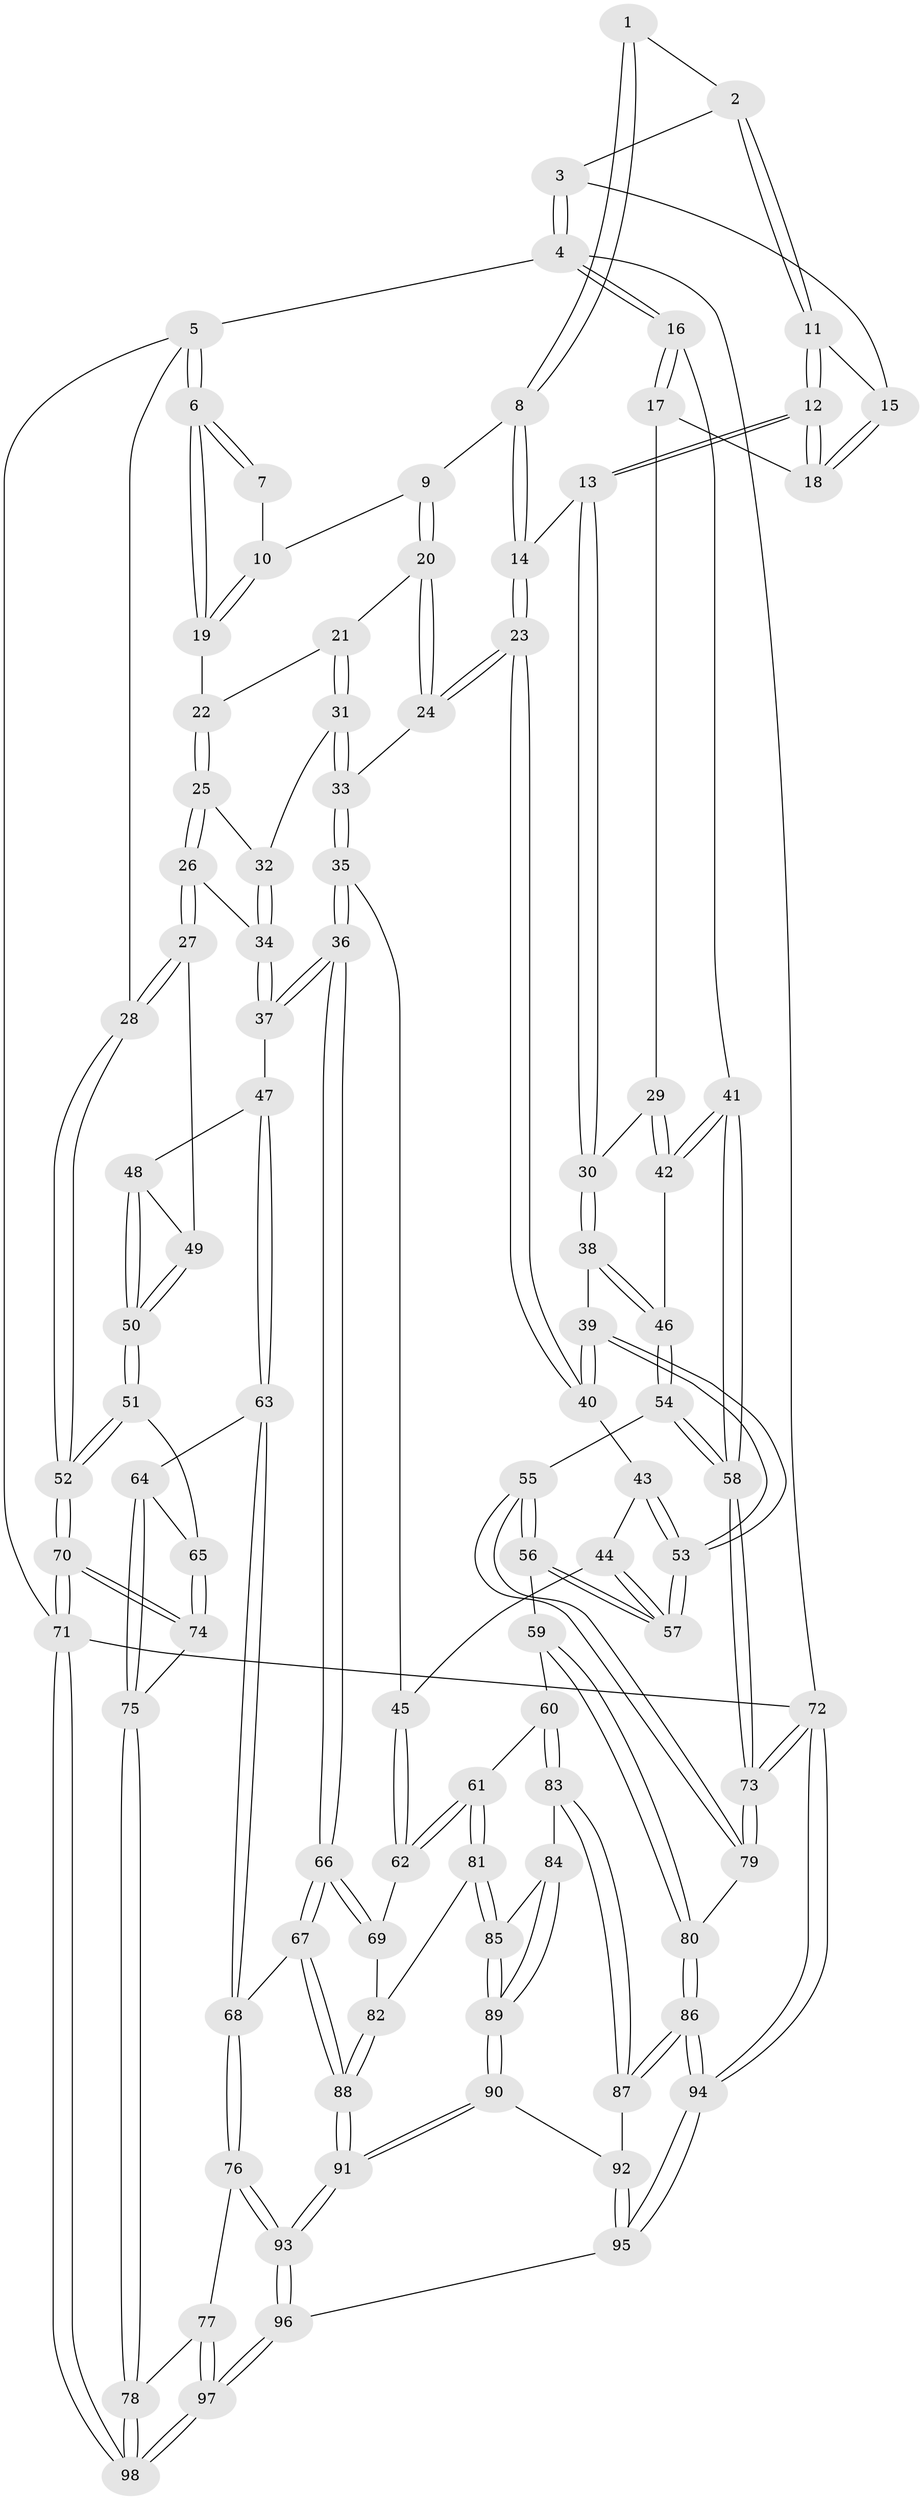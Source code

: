 // coarse degree distribution, {2: 0.225, 4: 0.35, 6: 0.025, 3: 0.375, 5: 0.025}
// Generated by graph-tools (version 1.1) at 2025/54/03/04/25 22:54:33]
// undirected, 98 vertices, 242 edges
graph export_dot {
  node [color=gray90,style=filled];
  1 [pos="+0.5952838479045981+0"];
  2 [pos="+0.6725663367486531+0"];
  3 [pos="+0.9362927448538599+0"];
  4 [pos="+1+0"];
  5 [pos="+0+0"];
  6 [pos="+0+0"];
  7 [pos="+0.5937286384957893+0"];
  8 [pos="+0.5452630893660754+0.07867507276471347"];
  9 [pos="+0.42202098372506663+0.1109176171767008"];
  10 [pos="+0.38606381996462824+0.08831895600516655"];
  11 [pos="+0.7216697815203923+0.1717071346872972"];
  12 [pos="+0.6985651764805568+0.2591500542146722"];
  13 [pos="+0.6741368983162138+0.28613389470241585"];
  14 [pos="+0.611374837641441+0.29286124670444075"];
  15 [pos="+0.8526556126829027+0.07078096573203925"];
  16 [pos="+1+0.19464404594481816"];
  17 [pos="+1+0.23350553095143253"];
  18 [pos="+0.9069706924089757+0.2050437809404343"];
  19 [pos="+0.0743789247821739+0.03223323048689813"];
  20 [pos="+0.44345406089678746+0.26790101980187603"];
  21 [pos="+0.27375784879036197+0.2507976059389119"];
  22 [pos="+0.15907045147216836+0.1547472695875987"];
  23 [pos="+0.5592648011833529+0.3260391381766143"];
  24 [pos="+0.5539237225289484+0.32494989753702863"];
  25 [pos="+0.1454194070946247+0.34725120061610176"];
  26 [pos="+0.0986658876211283+0.4714639886003443"];
  27 [pos="+0.068295749321558+0.47886387747468506"];
  28 [pos="+0+0.3643330051928247"];
  29 [pos="+0.8469360865030626+0.4076814854590374"];
  30 [pos="+0.803303599411764+0.4158157444008604"];
  31 [pos="+0.28464194253474645+0.3947942813333747"];
  32 [pos="+0.2339136286575222+0.42533544853465766"];
  33 [pos="+0.33318939852948903+0.4359544034381696"];
  34 [pos="+0.1757455661444119+0.49138552016601456"];
  35 [pos="+0.3509072882006676+0.5654693424619245"];
  36 [pos="+0.3355435365116027+0.5789061814155285"];
  37 [pos="+0.23783102793660454+0.5760552879222689"];
  38 [pos="+0.7923312695827041+0.5210858974049715"];
  39 [pos="+0.7436778706214834+0.5660069023250054"];
  40 [pos="+0.5505062040960124+0.4308132142633762"];
  41 [pos="+1+0.4332620026307961"];
  42 [pos="+1+0.4697836311296222"];
  43 [pos="+0.5244876258574689+0.5033857825934458"];
  44 [pos="+0.5026458009810882+0.5478145394101275"];
  45 [pos="+0.4972100012032674+0.5529971220126874"];
  46 [pos="+0.901344291473612+0.5898192243000921"];
  47 [pos="+0.2192684061625804+0.5980283246918958"];
  48 [pos="+0.17021089151806482+0.6005651069712096"];
  49 [pos="+0.07010204591097534+0.5435569023605902"];
  50 [pos="+0.0639600456836855+0.6237333255532032"];
  51 [pos="+0.054455011816350804+0.6455550175174797"];
  52 [pos="+0+0.7189334950932744"];
  53 [pos="+0.7297317539424351+0.5938615495206186"];
  54 [pos="+0.9200409078728894+0.6390683085868349"];
  55 [pos="+0.8597656740605095+0.7286917201881835"];
  56 [pos="+0.7086748214205968+0.667832951132964"];
  57 [pos="+0.7080928640618802+0.6574645526702113"];
  58 [pos="+1+0.685377971827171"];
  59 [pos="+0.7044489366619527+0.6736350397265478"];
  60 [pos="+0.6157188652681883+0.7377243356472521"];
  61 [pos="+0.5723748195253412+0.7334100405015698"];
  62 [pos="+0.5033412696683197+0.6087487667966828"];
  63 [pos="+0.18002232257809567+0.7054473745539307"];
  64 [pos="+0.16960700616299182+0.7072866156556873"];
  65 [pos="+0.11201421017341948+0.7007130184317909"];
  66 [pos="+0.35073276216448623+0.7578351382548142"];
  67 [pos="+0.3428781566214678+0.7695705992210705"];
  68 [pos="+0.2824588170026143+0.7914625123149012"];
  69 [pos="+0.4198921123084933+0.742487578630496"];
  70 [pos="+0+0.8735873409889869"];
  71 [pos="+0+1"];
  72 [pos="+1+1"];
  73 [pos="+1+1"];
  74 [pos="+0.0198770487419367+0.8644781577410968"];
  75 [pos="+0.10499679714502719+0.890603071608164"];
  76 [pos="+0.236163386531627+0.8665746931937041"];
  77 [pos="+0.2327465033723925+0.869493787541466"];
  78 [pos="+0.10834683273760966+0.8924022984749777"];
  79 [pos="+0.8804087964114308+0.8090754067790189"];
  80 [pos="+0.7437931708487354+0.833562482710064"];
  81 [pos="+0.526731177918579+0.7641759799396833"];
  82 [pos="+0.5153209412814277+0.7663620637043529"];
  83 [pos="+0.6384851087579465+0.8278336093970526"];
  84 [pos="+0.5897076948965138+0.8479608839562738"];
  85 [pos="+0.5383595519971835+0.8117472694597735"];
  86 [pos="+0.7051178985857319+0.873206363419866"];
  87 [pos="+0.6688393357605493+0.8637480537712874"];
  88 [pos="+0.4430516831839297+0.9180532065917798"];
  89 [pos="+0.5359910608279509+0.8932866087223972"];
  90 [pos="+0.5233921918247286+0.9177912945382809"];
  91 [pos="+0.46071467704874136+0.9728028443293606"];
  92 [pos="+0.6310453139483684+0.9030145950173292"];
  93 [pos="+0.4548067923784626+1"];
  94 [pos="+0.9169324513080612+1"];
  95 [pos="+0.6162036928271786+1"];
  96 [pos="+0.46336664673447786+1"];
  97 [pos="+0.3141874431920505+1"];
  98 [pos="+0.19404855060309087+1"];
  1 -- 2;
  1 -- 8;
  1 -- 8;
  2 -- 3;
  2 -- 11;
  2 -- 11;
  3 -- 4;
  3 -- 4;
  3 -- 15;
  4 -- 5;
  4 -- 16;
  4 -- 16;
  4 -- 72;
  5 -- 6;
  5 -- 6;
  5 -- 28;
  5 -- 71;
  6 -- 7;
  6 -- 7;
  6 -- 19;
  6 -- 19;
  7 -- 10;
  8 -- 9;
  8 -- 14;
  8 -- 14;
  9 -- 10;
  9 -- 20;
  9 -- 20;
  10 -- 19;
  10 -- 19;
  11 -- 12;
  11 -- 12;
  11 -- 15;
  12 -- 13;
  12 -- 13;
  12 -- 18;
  12 -- 18;
  13 -- 14;
  13 -- 30;
  13 -- 30;
  14 -- 23;
  14 -- 23;
  15 -- 18;
  15 -- 18;
  16 -- 17;
  16 -- 17;
  16 -- 41;
  17 -- 18;
  17 -- 29;
  19 -- 22;
  20 -- 21;
  20 -- 24;
  20 -- 24;
  21 -- 22;
  21 -- 31;
  21 -- 31;
  22 -- 25;
  22 -- 25;
  23 -- 24;
  23 -- 24;
  23 -- 40;
  23 -- 40;
  24 -- 33;
  25 -- 26;
  25 -- 26;
  25 -- 32;
  26 -- 27;
  26 -- 27;
  26 -- 34;
  27 -- 28;
  27 -- 28;
  27 -- 49;
  28 -- 52;
  28 -- 52;
  29 -- 30;
  29 -- 42;
  29 -- 42;
  30 -- 38;
  30 -- 38;
  31 -- 32;
  31 -- 33;
  31 -- 33;
  32 -- 34;
  32 -- 34;
  33 -- 35;
  33 -- 35;
  34 -- 37;
  34 -- 37;
  35 -- 36;
  35 -- 36;
  35 -- 45;
  36 -- 37;
  36 -- 37;
  36 -- 66;
  36 -- 66;
  37 -- 47;
  38 -- 39;
  38 -- 46;
  38 -- 46;
  39 -- 40;
  39 -- 40;
  39 -- 53;
  39 -- 53;
  40 -- 43;
  41 -- 42;
  41 -- 42;
  41 -- 58;
  41 -- 58;
  42 -- 46;
  43 -- 44;
  43 -- 53;
  43 -- 53;
  44 -- 45;
  44 -- 57;
  44 -- 57;
  45 -- 62;
  45 -- 62;
  46 -- 54;
  46 -- 54;
  47 -- 48;
  47 -- 63;
  47 -- 63;
  48 -- 49;
  48 -- 50;
  48 -- 50;
  49 -- 50;
  49 -- 50;
  50 -- 51;
  50 -- 51;
  51 -- 52;
  51 -- 52;
  51 -- 65;
  52 -- 70;
  52 -- 70;
  53 -- 57;
  53 -- 57;
  54 -- 55;
  54 -- 58;
  54 -- 58;
  55 -- 56;
  55 -- 56;
  55 -- 79;
  55 -- 79;
  56 -- 57;
  56 -- 57;
  56 -- 59;
  58 -- 73;
  58 -- 73;
  59 -- 60;
  59 -- 80;
  59 -- 80;
  60 -- 61;
  60 -- 83;
  60 -- 83;
  61 -- 62;
  61 -- 62;
  61 -- 81;
  61 -- 81;
  62 -- 69;
  63 -- 64;
  63 -- 68;
  63 -- 68;
  64 -- 65;
  64 -- 75;
  64 -- 75;
  65 -- 74;
  65 -- 74;
  66 -- 67;
  66 -- 67;
  66 -- 69;
  66 -- 69;
  67 -- 68;
  67 -- 88;
  67 -- 88;
  68 -- 76;
  68 -- 76;
  69 -- 82;
  70 -- 71;
  70 -- 71;
  70 -- 74;
  70 -- 74;
  71 -- 98;
  71 -- 98;
  71 -- 72;
  72 -- 73;
  72 -- 73;
  72 -- 94;
  72 -- 94;
  73 -- 79;
  73 -- 79;
  74 -- 75;
  75 -- 78;
  75 -- 78;
  76 -- 77;
  76 -- 93;
  76 -- 93;
  77 -- 78;
  77 -- 97;
  77 -- 97;
  78 -- 98;
  78 -- 98;
  79 -- 80;
  80 -- 86;
  80 -- 86;
  81 -- 82;
  81 -- 85;
  81 -- 85;
  82 -- 88;
  82 -- 88;
  83 -- 84;
  83 -- 87;
  83 -- 87;
  84 -- 85;
  84 -- 89;
  84 -- 89;
  85 -- 89;
  85 -- 89;
  86 -- 87;
  86 -- 87;
  86 -- 94;
  86 -- 94;
  87 -- 92;
  88 -- 91;
  88 -- 91;
  89 -- 90;
  89 -- 90;
  90 -- 91;
  90 -- 91;
  90 -- 92;
  91 -- 93;
  91 -- 93;
  92 -- 95;
  92 -- 95;
  93 -- 96;
  93 -- 96;
  94 -- 95;
  94 -- 95;
  95 -- 96;
  96 -- 97;
  96 -- 97;
  97 -- 98;
  97 -- 98;
}
